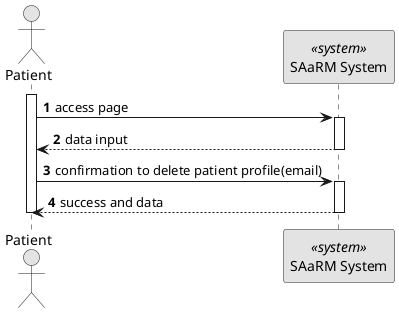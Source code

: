 @startuml 5.1.10
skinparam monochrome true
skinparam packageStyle rectangle
skinparam shadowing false

autonumber

actor "Patient" as AD
participant "SAaRM System" as SYS <<system>>



activate AD

AD -> SYS: access page

activate SYS

SYS --> AD: data input

deactivate SYS

AD -> SYS : confirmation to delete patient profile(email)
activate SYS
SYS --> AD : success and data

deactivate SYS

deactivate AD



@enduml